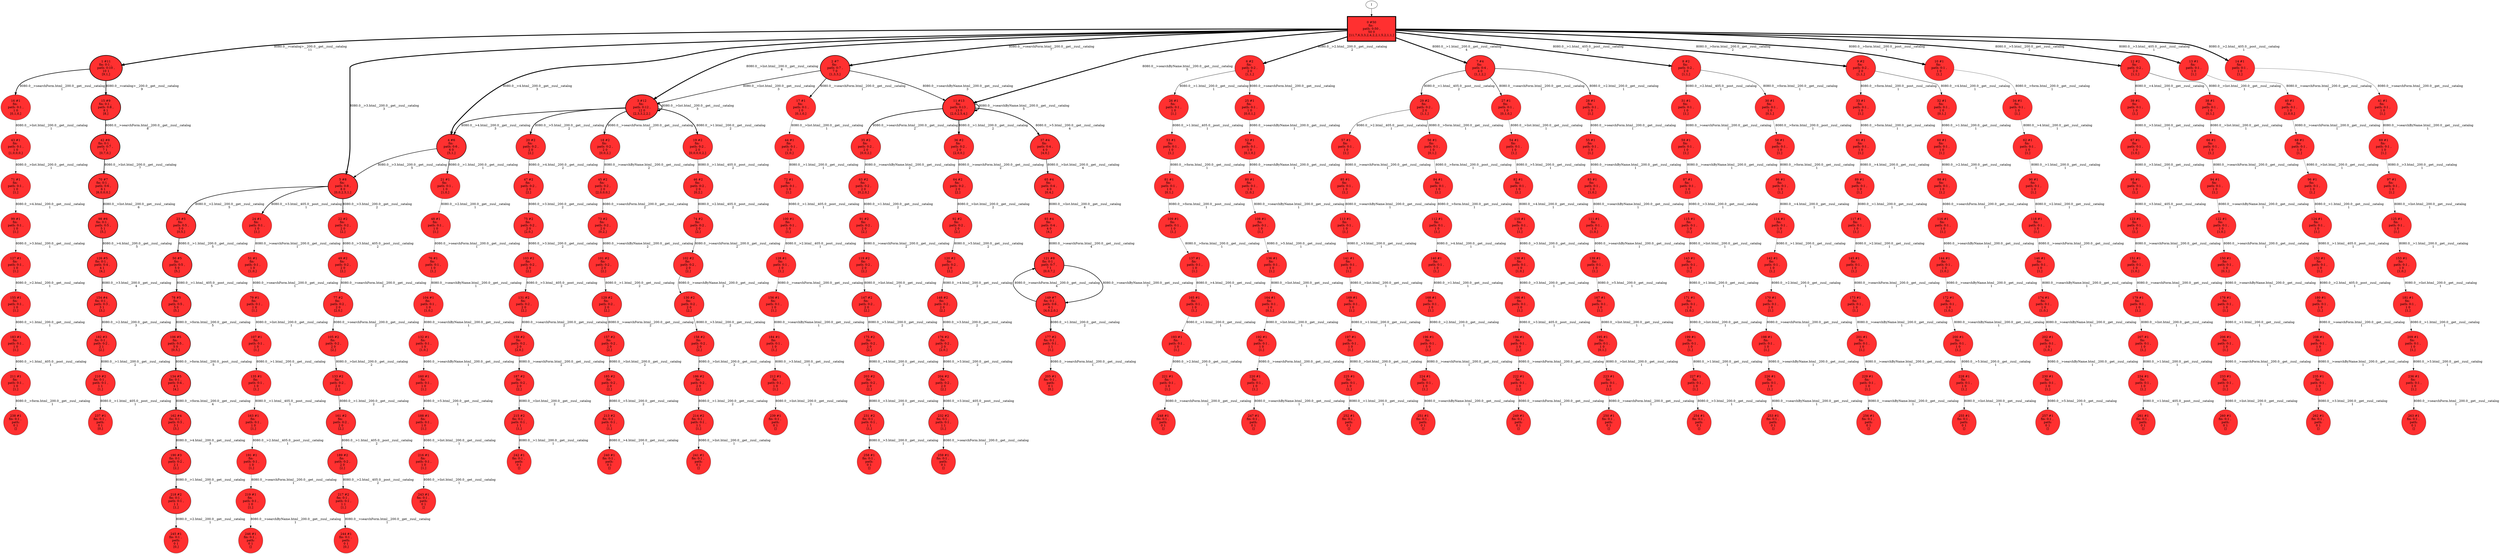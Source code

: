 // produced with flexfringe // 
digraph DFA {
	0 [label="root" shape=box];
		I -> 0;
	0 [ label="0 #50
fin: 
 path: 0:50 , 
50 0
[11,7,6,3,3,2,4,2,2,1,5,2,1,1,]" , style=filled, fillcolor="firebrick1", width=1.59571, height=1.59571, penwidth=3.93183];
		0 -> 1 [label="8080.0__>catalog>__200.0__get__zuul__catalog
11 " , penwidth=3.93183 ];
		0 -> 2 [label="8080.0__>searchForm.html__200.0__get__zuul__catalog
7 " , penwidth=3.93183 ];
		0 -> 3 [label="8080.0__>list.html__200.0__get__zuul__catalog
6 " , penwidth=3.93183 ];
		0 -> 4 [label="8080.0__>4.html__200.0__get__zuul__catalog
3 " , penwidth=3.93183 ];
		0 -> 5 [label="8080.0__>3.html__200.0__get__zuul__catalog
3 " , penwidth=3.93183 ];
		0 -> 6 [label="8080.0__>2.html__200.0__get__zuul__catalog
2 " , penwidth=3.93183 ];
		0 -> 7 [label="8080.0__>1.html__200.0__get__zuul__catalog
4 " , penwidth=3.93183 ];
		0 -> 8 [label="8080.0__>1.html__405.0__post__zuul__catalog
2 " , penwidth=3.93183 ];
		0 -> 9 [label="8080.0__>form.html__200.0__get__zuul__catalog
2 " , penwidth=3.93183 ];
		0 -> 10 [label="8080.0__>form.html__200.0__post__zuul__catalog
1 " , penwidth=3.93183 ];
		0 -> 11 [label="8080.0__>searchByName.html__200.0__get__zuul__catalog
5 " , penwidth=3.93183 ];
		0 -> 12 [label="8080.0__>5.html__200.0__get__zuul__catalog
2 " , penwidth=3.93183 ];
		0 -> 13 [label="8080.0__>3.html__405.0__post__zuul__catalog
1 " , penwidth=3.93183 ];
		0 -> 14 [label="8080.0__>2.html__405.0__post__zuul__catalog
1 " , penwidth=3.93183 ];
	1 [ label="1 #11
fin: 0:1 , 
 path: 0:10 , 
10 1
[9,1,]" , style=filled, fillcolor="firebrick1", width=1.24844, height=1.24844, penwidth=2.48491];
		1 -> 15 [label="8080.0__>catalog>__200.0__get__zuul__catalog
9 " , penwidth=2.48491 ];
		1 -> 16 [label="8080.0__>searchForm.html__200.0__get__zuul__catalog
1 " , penwidth=2.48491 ];
	2 [ label="2 #7
fin: 
 path: 0:7 , 
7 0
[1,3,3,]" , style=filled, fillcolor="firebrick1", width=1.12475, height=1.12475, penwidth=2.07944];
		2 -> 17 [label="8080.0__>searchForm.html__200.0__get__zuul__catalog
1 " , penwidth=2.07944 ];
		2 -> 3 [label="8080.0__>list.html__200.0__get__zuul__catalog
3 " , penwidth=2.07944 ];
		2 -> 11 [label="8080.0__>searchByName.html__200.0__get__zuul__catalog
3 " , penwidth=2.07944 ];
	3 [ label="3 #12
fin: 
 path: 0:12 , 
12 0
[2,3,3,2,2,]" , style=filled, fillcolor="firebrick1", width=1.27115, height=1.27115, penwidth=2.56495];
		3 -> 18 [label="8080.0__>searchForm.html__200.0__get__zuul__catalog
2 " , penwidth=2.56495 ];
		3 -> 3 [label="8080.0__>list.html__200.0__get__zuul__catalog
3 " , penwidth=2.56495 ];
		3 -> 4 [label="8080.0__>4.html__200.0__get__zuul__catalog
3 " , penwidth=2.56495 ];
		3 -> 19 [label="8080.0__>1.html__200.0__get__zuul__catalog
2 " , penwidth=2.56495 ];
		3 -> 20 [label="8080.0__>5.html__200.0__get__zuul__catalog
2 " , penwidth=2.56495 ];
	4 [ label="4 #6
fin: 
 path: 0:6 , 
6 0
[5,1,]" , style=filled, fillcolor="firebrick1", width=1.08042, height=1.08042, penwidth=1.94591];
		4 -> 5 [label="8080.0__>3.html__200.0__get__zuul__catalog
5 " , penwidth=1.94591 ];
		4 -> 21 [label="8080.0__>1.html__200.0__get__zuul__catalog
1 " , penwidth=1.94591 ];
	5 [ label="5 #8
fin: 
 path: 0:8 , 
8 0
[0,0,2,5,1,]" , style=filled, fillcolor="firebrick1", width=1.16228, height=1.16228, penwidth=2.19722];
		5 -> 22 [label="8080.0__>3.html__200.0__get__zuul__catalog
2 " , penwidth=2.19722 ];
		5 -> 23 [label="8080.0__>2.html__200.0__get__zuul__catalog
5 " , penwidth=2.19722 ];
		5 -> 24 [label="8080.0__>3.html__405.0__post__zuul__catalog
1 " , penwidth=2.19722 ];
	6 [ label="6 #2
fin: 
 path: 0:2 , 
2 0
[1,1,]" , style=filled, fillcolor="firebrick1", width=0.741276, height=0.741276, penwidth=1.09861];
		6 -> 25 [label="8080.0__>searchForm.html__200.0__get__zuul__catalog
1 " , penwidth=1.09861 ];
		6 -> 26 [label="8080.0__>1.html__200.0__get__zuul__catalog
1 " , penwidth=1.09861 ];
	7 [ label="7 #4
fin: 
 path: 0:4 , 
4 0
[1,1,2,]" , style=filled, fillcolor="firebrick1", width=0.959135, height=0.959135, penwidth=1.60944];
		7 -> 27 [label="8080.0__>searchForm.html__200.0__get__zuul__catalog
1 " , penwidth=1.60944 ];
		7 -> 28 [label="8080.0__>2.html__200.0__get__zuul__catalog
1 " , penwidth=1.60944 ];
		7 -> 29 [label="8080.0__>1.html__405.0__post__zuul__catalog
2 " , penwidth=1.60944 ];
	8 [ label="8 #2
fin: 
 path: 0:2 , 
2 0
[1,1,]" , style=filled, fillcolor="firebrick1", width=0.741276, height=0.741276, penwidth=1.09861];
		8 -> 30 [label="8080.0__>form.html__200.0__get__zuul__catalog
1 " , penwidth=1.09861 ];
		8 -> 31 [label="8080.0__>2.html__405.0__post__zuul__catalog
1 " , penwidth=1.09861 ];
	9 [ label="9 #2
fin: 
 path: 0:2 , 
2 0
[1,1,]" , style=filled, fillcolor="firebrick1", width=0.741276, height=0.741276, penwidth=1.09861];
		9 -> 32 [label="8080.0__>4.html__200.0__get__zuul__catalog
1 " , penwidth=1.09861 ];
		9 -> 33 [label="8080.0__>form.html__200.0__post__zuul__catalog
1 " , penwidth=1.09861 ];
	10 [ label="10 #1
fin: 
 path: 0:1 , 
1 0
[1,]" , style=filled, fillcolor="firebrick1", width=0.526589, height=0.526589, penwidth=0.693147];
		10 -> 34 [label="8080.0__>form.html__200.0__get__zuul__catalog
1 " , penwidth=0.693147 ];
	11 [ label="11 #13
fin: 
 path: 0:13 , 
13 0
[2,0,2,5,4,]" , style=filled, fillcolor="firebrick1", width=1.29172, height=1.29172, penwidth=2.63906];
		11 -> 35 [label="8080.0__>searchForm.html__200.0__get__zuul__catalog
2 " , penwidth=2.63906 ];
		11 -> 36 [label="8080.0__>1.html__200.0__get__zuul__catalog
2 " , penwidth=2.63906 ];
		11 -> 11 [label="8080.0__>searchByName.html__200.0__get__zuul__catalog
5 " , penwidth=2.63906 ];
		11 -> 37 [label="8080.0__>5.html__200.0__get__zuul__catalog
4 " , penwidth=2.63906 ];
	12 [ label="12 #2
fin: 
 path: 0:2 , 
2 0
[1,1,]" , style=filled, fillcolor="firebrick1", width=0.741276, height=0.741276, penwidth=1.09861];
		12 -> 38 [label="8080.0__>list.html__200.0__get__zuul__catalog
1 " , penwidth=1.09861 ];
		12 -> 39 [label="8080.0__>4.html__200.0__get__zuul__catalog
1 " , penwidth=1.09861 ];
	13 [ label="13 #1
fin: 
 path: 0:1 , 
1 0
[1,]" , style=filled, fillcolor="firebrick1", width=0.526589, height=0.526589, penwidth=0.693147];
		13 -> 40 [label="8080.0__>searchForm.html__200.0__get__zuul__catalog
1 " , penwidth=0.693147 ];
	14 [ label="14 #1
fin: 
 path: 0:1 , 
1 0
[1,]" , style=filled, fillcolor="firebrick1", width=0.526589, height=0.526589, penwidth=0.693147];
		14 -> 41 [label="8080.0__>searchForm.html__200.0__get__zuul__catalog
1 " , penwidth=0.693147 ];
	15 [ label="15 #9
fin: 0:1 , 
 path: 0:8 , 
8 1
[8,]" , style=filled, fillcolor="firebrick1", width=1.19471, height=1.19471, penwidth=2.30259];
		15 -> 42 [label="8080.0__>searchForm.html__200.0__get__zuul__catalog
8 " , penwidth=2.30259 ];
	16 [ label="16 #1
fin: 
 path: 0:1 , 
1 0
[0,1,0,]" , style=filled, fillcolor="firebrick1", width=0.526589, height=0.526589, penwidth=0.693147];
		16 -> 43 [label="8080.0__>list.html__200.0__get__zuul__catalog
1 " , penwidth=0.693147 ];
	17 [ label="17 #1
fin: 
 path: 0:1 , 
1 0
[0,1,0,]" , style=filled, fillcolor="firebrick1", width=0.526589, height=0.526589, penwidth=0.693147];
		17 -> 44 [label="8080.0__>list.html__200.0__get__zuul__catalog
1 " , penwidth=0.693147 ];
	18 [ label="18 #2
fin: 
 path: 0:2 , 
2 0
[0,0,2,]" , style=filled, fillcolor="firebrick1", width=0.741276, height=0.741276, penwidth=1.09861];
		18 -> 45 [label="8080.0__>searchByName.html__200.0__get__zuul__catalog
2 " , penwidth=1.09861 ];
	19 [ label="19 #2
fin: 
 path: 0:2 , 
2 0
[0,0,0,0,2,]" , style=filled, fillcolor="firebrick1", width=0.741276, height=0.741276, penwidth=1.09861];
		19 -> 46 [label="8080.0__>1.html__405.0__post__zuul__catalog
2 " , penwidth=1.09861 ];
	20 [ label="20 #2
fin: 
 path: 0:2 , 
2 0
[2,]" , style=filled, fillcolor="firebrick1", width=0.741276, height=0.741276, penwidth=1.09861];
		20 -> 47 [label="8080.0__>4.html__200.0__get__zuul__catalog
2 " , penwidth=1.09861 ];
	21 [ label="21 #1
fin: 
 path: 0:1 , 
1 0
[1,0,]" , style=filled, fillcolor="firebrick1", width=0.526589, height=0.526589, penwidth=0.693147];
		21 -> 48 [label="8080.0__>2.html__200.0__get__zuul__catalog
1 " , penwidth=0.693147 ];
	22 [ label="22 #2
fin: 
 path: 0:2 , 
2 0
[2,]" , style=filled, fillcolor="firebrick1", width=0.741276, height=0.741276, penwidth=1.09861];
		22 -> 49 [label="8080.0__>3.html__405.0__post__zuul__catalog
2 " , penwidth=1.09861 ];
	23 [ label="23 #5
fin: 
 path: 0:5 , 
5 0
[0,5,]" , style=filled, fillcolor="firebrick1", width=1.02667, height=1.02667, penwidth=1.79176];
		23 -> 50 [label="8080.0__>1.html__200.0__get__zuul__catalog
5 " , penwidth=1.79176 ];
	24 [ label="24 #1
fin: 
 path: 0:1 , 
1 0
[1,]" , style=filled, fillcolor="firebrick1", width=0.526589, height=0.526589, penwidth=0.693147];
		24 -> 51 [label="8080.0__>searchForm.html__200.0__get__zuul__catalog
1 " , penwidth=0.693147 ];
	25 [ label="25 #1
fin: 
 path: 0:1 , 
1 0
[0,0,1,]" , style=filled, fillcolor="firebrick1", width=0.526589, height=0.526589, penwidth=0.693147];
		25 -> 52 [label="8080.0__>searchByName.html__200.0__get__zuul__catalog
1 " , penwidth=0.693147 ];
	26 [ label="26 #1
fin: 
 path: 0:1 , 
1 0
[1,]" , style=filled, fillcolor="firebrick1", width=0.526589, height=0.526589, penwidth=0.693147];
		26 -> 53 [label="8080.0__>1.html__405.0__post__zuul__catalog
1 " , penwidth=0.693147 ];
	27 [ label="27 #1
fin: 
 path: 0:1 , 
1 0
[0,1,0,]" , style=filled, fillcolor="firebrick1", width=0.526589, height=0.526589, penwidth=0.693147];
		27 -> 54 [label="8080.0__>list.html__200.0__get__zuul__catalog
1 " , penwidth=0.693147 ];
	28 [ label="28 #1
fin: 
 path: 0:1 , 
1 0
[1,]" , style=filled, fillcolor="firebrick1", width=0.526589, height=0.526589, penwidth=0.693147];
		28 -> 55 [label="8080.0__>searchForm.html__200.0__get__zuul__catalog
1 " , penwidth=0.693147 ];
	29 [ label="29 #2
fin: 
 path: 0:2 , 
2 0
[1,1,]" , style=filled, fillcolor="firebrick1", width=0.741276, height=0.741276, penwidth=1.09861];
		29 -> 56 [label="8080.0__>form.html__200.0__get__zuul__catalog
1 " , penwidth=1.09861 ];
		29 -> 57 [label="8080.0__>2.html__405.0__post__zuul__catalog
1 " , penwidth=1.09861 ];
	30 [ label="30 #1
fin: 
 path: 0:1 , 
1 0
[0,1,]" , style=filled, fillcolor="firebrick1", width=0.526589, height=0.526589, penwidth=0.693147];
		30 -> 58 [label="8080.0__>form.html__200.0__post__zuul__catalog
1 " , penwidth=0.693147 ];
	31 [ label="31 #1
fin: 
 path: 0:1 , 
1 0
[1,]" , style=filled, fillcolor="firebrick1", width=0.526589, height=0.526589, penwidth=0.693147];
		31 -> 59 [label="8080.0__>searchForm.html__200.0__get__zuul__catalog
1 " , penwidth=0.693147 ];
	32 [ label="32 #1
fin: 
 path: 0:1 , 
1 0
[0,1,]" , style=filled, fillcolor="firebrick1", width=0.526589, height=0.526589, penwidth=0.693147];
		32 -> 60 [label="8080.0__>1.html__200.0__get__zuul__catalog
1 " , penwidth=0.693147 ];
	33 [ label="33 #1
fin: 
 path: 0:1 , 
1 0
[1,]" , style=filled, fillcolor="firebrick1", width=0.526589, height=0.526589, penwidth=0.693147];
		33 -> 61 [label="8080.0__>form.html__200.0__get__zuul__catalog
1 " , penwidth=0.693147 ];
	34 [ label="34 #1
fin: 
 path: 0:1 , 
1 0
[1,]" , style=filled, fillcolor="firebrick1", width=0.526589, height=0.526589, penwidth=0.693147];
		34 -> 62 [label="8080.0__>4.html__200.0__get__zuul__catalog
1 " , penwidth=0.693147 ];
	35 [ label="35 #2
fin: 
 path: 0:2 , 
2 0
[0,0,2,]" , style=filled, fillcolor="firebrick1", width=0.741276, height=0.741276, penwidth=1.09861];
		35 -> 63 [label="8080.0__>searchByName.html__200.0__get__zuul__catalog
2 " , penwidth=1.09861 ];
	36 [ label="36 #2
fin: 
 path: 0:2 , 
2 0
[2,0,0,]" , style=filled, fillcolor="firebrick1", width=0.741276, height=0.741276, penwidth=1.09861];
		36 -> 64 [label="8080.0__>searchForm.html__200.0__get__zuul__catalog
2 " , penwidth=1.09861 ];
	37 [ label="37 #4
fin: 
 path: 0:4 , 
4 0
[4,0,]" , style=filled, fillcolor="firebrick1", width=0.959135, height=0.959135, penwidth=1.60944];
		37 -> 65 [label="8080.0__>list.html__200.0__get__zuul__catalog
4 " , penwidth=1.60944 ];
	38 [ label="38 #1
fin: 
 path: 0:1 , 
1 0
[0,1,]" , style=filled, fillcolor="firebrick1", width=0.526589, height=0.526589, penwidth=0.693147];
		38 -> 66 [label="8080.0__>list.html__200.0__get__zuul__catalog
1 " , penwidth=0.693147 ];
	39 [ label="39 #1
fin: 
 path: 0:1 , 
1 0
[1,]" , style=filled, fillcolor="firebrick1", width=0.526589, height=0.526589, penwidth=0.693147];
		39 -> 67 [label="8080.0__>3.html__200.0__get__zuul__catalog
1 " , penwidth=0.693147 ];
	40 [ label="40 #1
fin: 
 path: 0:1 , 
1 0
[1,0,0,]" , style=filled, fillcolor="firebrick1", width=0.526589, height=0.526589, penwidth=0.693147];
		40 -> 68 [label="8080.0__>searchForm.html__200.0__get__zuul__catalog
1 " , penwidth=0.693147 ];
	41 [ label="41 #1
fin: 
 path: 0:1 , 
1 0
[1,]" , style=filled, fillcolor="firebrick1", width=0.526589, height=0.526589, penwidth=0.693147];
		41 -> 69 [label="8080.0__>searchByName.html__200.0__get__zuul__catalog
1 " , penwidth=0.693147 ];
	42 [ label="42 #8
fin: 0:1 , 
 path: 0:7 , 
7 1
[0,7,0,]" , style=filled, fillcolor="firebrick1", width=1.16228, height=1.16228, penwidth=2.19722];
		42 -> 70 [label="8080.0__>list.html__200.0__get__zuul__catalog
7 " , penwidth=2.19722 ];
	43 [ label="43 #1
fin: 
 path: 0:1 , 
1 0
[1,0,0,0,]" , style=filled, fillcolor="firebrick1", width=0.526589, height=0.526589, penwidth=0.693147];
		43 -> 71 [label="8080.0__>list.html__200.0__get__zuul__catalog
1 " , penwidth=0.693147 ];
	44 [ label="44 #1
fin: 
 path: 0:1 , 
1 0
[1,0,]" , style=filled, fillcolor="firebrick1", width=0.526589, height=0.526589, penwidth=0.693147];
		44 -> 72 [label="8080.0__>1.html__200.0__get__zuul__catalog
1 " , penwidth=0.693147 ];
	45 [ label="45 #2
fin: 
 path: 0:2 , 
2 0
[2,0,0,0,]" , style=filled, fillcolor="firebrick1", width=0.741276, height=0.741276, penwidth=1.09861];
		45 -> 73 [label="8080.0__>searchForm.html__200.0__get__zuul__catalog
2 " , penwidth=1.09861 ];
	46 [ label="46 #2
fin: 
 path: 0:2 , 
2 0
[0,2,]" , style=filled, fillcolor="firebrick1", width=0.741276, height=0.741276, penwidth=1.09861];
		46 -> 74 [label="8080.0__>2.html__405.0__post__zuul__catalog
2 " , penwidth=1.09861 ];
	47 [ label="47 #2
fin: 
 path: 0:2 , 
2 0
[2,]" , style=filled, fillcolor="firebrick1", width=0.741276, height=0.741276, penwidth=1.09861];
		47 -> 75 [label="8080.0__>3.html__200.0__get__zuul__catalog
2 " , penwidth=1.09861 ];
	48 [ label="48 #1
fin: 
 path: 0:1 , 
1 0
[1,]" , style=filled, fillcolor="firebrick1", width=0.526589, height=0.526589, penwidth=0.693147];
		48 -> 76 [label="8080.0__>searchForm.html__200.0__get__zuul__catalog
1 " , penwidth=0.693147 ];
	49 [ label="49 #2
fin: 
 path: 0:2 , 
2 0
[2,]" , style=filled, fillcolor="firebrick1", width=0.741276, height=0.741276, penwidth=1.09861];
		49 -> 77 [label="8080.0__>searchForm.html__200.0__get__zuul__catalog
2 " , penwidth=1.09861 ];
	50 [ label="50 #5
fin: 
 path: 0:5 , 
5 0
[5,]" , style=filled, fillcolor="firebrick1", width=1.02667, height=1.02667, penwidth=1.79176];
		50 -> 78 [label="8080.0__>1.html__405.0__post__zuul__catalog
5 " , penwidth=1.79176 ];
	51 [ label="51 #1
fin: 
 path: 0:1 , 
1 0
[1,0,]" , style=filled, fillcolor="firebrick1", width=0.526589, height=0.526589, penwidth=0.693147];
		51 -> 79 [label="8080.0__>searchForm.html__200.0__get__zuul__catalog
1 " , penwidth=0.693147 ];
	52 [ label="52 #1
fin: 
 path: 0:1 , 
1 0
[0,1,0,]" , style=filled, fillcolor="firebrick1", width=0.526589, height=0.526589, penwidth=0.693147];
		52 -> 80 [label="8080.0__>searchByName.html__200.0__get__zuul__catalog
1 " , penwidth=0.693147 ];
	53 [ label="53 #1
fin: 
 path: 0:1 , 
1 0
[1,]" , style=filled, fillcolor="firebrick1", width=0.526589, height=0.526589, penwidth=0.693147];
		53 -> 81 [label="8080.0__>form.html__200.0__get__zuul__catalog
1 " , penwidth=0.693147 ];
	54 [ label="54 #1
fin: 
 path: 0:1 , 
1 0
[1,]" , style=filled, fillcolor="firebrick1", width=0.526589, height=0.526589, penwidth=0.693147];
		54 -> 82 [label="8080.0__>5.html__200.0__get__zuul__catalog
1 " , penwidth=0.693147 ];
	55 [ label="55 #1
fin: 
 path: 0:1 , 
1 0
[1,]" , style=filled, fillcolor="firebrick1", width=0.526589, height=0.526589, penwidth=0.693147];
		55 -> 83 [label="8080.0__>searchByName.html__200.0__get__zuul__catalog
1 " , penwidth=0.693147 ];
	56 [ label="56 #1
fin: 
 path: 0:1 , 
1 0
[0,1,]" , style=filled, fillcolor="firebrick1", width=0.526589, height=0.526589, penwidth=0.693147];
		56 -> 84 [label="8080.0__>form.html__200.0__post__zuul__catalog
1 " , penwidth=0.693147 ];
	57 [ label="57 #1
fin: 
 path: 0:1 , 
1 0
[1,]" , style=filled, fillcolor="firebrick1", width=0.526589, height=0.526589, penwidth=0.693147];
		57 -> 85 [label="8080.0__>searchForm.html__200.0__get__zuul__catalog
1 " , penwidth=0.693147 ];
	58 [ label="58 #1
fin: 
 path: 0:1 , 
1 0
[1,]" , style=filled, fillcolor="firebrick1", width=0.526589, height=0.526589, penwidth=0.693147];
		58 -> 86 [label="8080.0__>form.html__200.0__get__zuul__catalog
1 " , penwidth=0.693147 ];
	59 [ label="59 #1
fin: 
 path: 0:1 , 
1 0
[1,]" , style=filled, fillcolor="firebrick1", width=0.526589, height=0.526589, penwidth=0.693147];
		59 -> 87 [label="8080.0__>searchByName.html__200.0__get__zuul__catalog
1 " , penwidth=0.693147 ];
	60 [ label="60 #1
fin: 
 path: 0:1 , 
1 0
[1,]" , style=filled, fillcolor="firebrick1", width=0.526589, height=0.526589, penwidth=0.693147];
		60 -> 88 [label="8080.0__>2.html__200.0__get__zuul__catalog
1 " , penwidth=0.693147 ];
	61 [ label="61 #1
fin: 
 path: 0:1 , 
1 0
[1,]" , style=filled, fillcolor="firebrick1", width=0.526589, height=0.526589, penwidth=0.693147];
		61 -> 89 [label="8080.0__>4.html__200.0__get__zuul__catalog
1 " , penwidth=0.693147 ];
	62 [ label="62 #1
fin: 
 path: 0:1 , 
1 0
[1,]" , style=filled, fillcolor="firebrick1", width=0.526589, height=0.526589, penwidth=0.693147];
		62 -> 90 [label="8080.0__>1.html__200.0__get__zuul__catalog
1 " , penwidth=0.693147 ];
	63 [ label="63 #2
fin: 
 path: 0:2 , 
2 0
[0,2,0,]" , style=filled, fillcolor="firebrick1", width=0.741276, height=0.741276, penwidth=1.09861];
		63 -> 91 [label="8080.0__>1.html__200.0__get__zuul__catalog
2 " , penwidth=1.09861 ];
	64 [ label="64 #2
fin: 
 path: 0:2 , 
2 0
[2,]" , style=filled, fillcolor="firebrick1", width=0.741276, height=0.741276, penwidth=1.09861];
		64 -> 92 [label="8080.0__>list.html__200.0__get__zuul__catalog
2 " , penwidth=1.09861 ];
	65 [ label="65 #4
fin: 
 path: 0:4 , 
4 0
[0,4,]" , style=filled, fillcolor="firebrick1", width=0.959135, height=0.959135, penwidth=1.60944];
		65 -> 93 [label="8080.0__>list.html__200.0__get__zuul__catalog
4 " , penwidth=1.60944 ];
	66 [ label="66 #1
fin: 
 path: 0:1 , 
1 0
[1,]" , style=filled, fillcolor="firebrick1", width=0.526589, height=0.526589, penwidth=0.693147];
		66 -> 94 [label="8080.0__>searchForm.html__200.0__get__zuul__catalog
1 " , penwidth=0.693147 ];
	67 [ label="67 #1
fin: 
 path: 0:1 , 
1 0
[1,0,]" , style=filled, fillcolor="firebrick1", width=0.526589, height=0.526589, penwidth=0.693147];
		67 -> 95 [label="8080.0__>3.html__200.0__get__zuul__catalog
1 " , penwidth=0.693147 ];
	68 [ label="68 #1
fin: 
 path: 0:1 , 
1 0
[1,]" , style=filled, fillcolor="firebrick1", width=0.526589, height=0.526589, penwidth=0.693147];
		68 -> 96 [label="8080.0__>list.html__200.0__get__zuul__catalog
1 " , penwidth=0.693147 ];
	69 [ label="69 #1
fin: 
 path: 0:1 , 
1 0
[1,]" , style=filled, fillcolor="firebrick1", width=0.526589, height=0.526589, penwidth=0.693147];
		69 -> 97 [label="8080.0__>3.html__200.0__get__zuul__catalog
1 " , penwidth=0.693147 ];
	70 [ label="70 #7
fin: 0:1 , 
 path: 0:6 , 
6 1
[6,0,0,0,]" , style=filled, fillcolor="firebrick1", width=1.12475, height=1.12475, penwidth=2.07944];
		70 -> 98 [label="8080.0__>list.html__200.0__get__zuul__catalog
6 " , penwidth=2.07944 ];
	71 [ label="71 #1
fin: 
 path: 0:1 , 
1 0
[1,]" , style=filled, fillcolor="firebrick1", width=0.526589, height=0.526589, penwidth=0.693147];
		71 -> 99 [label="8080.0__>4.html__200.0__get__zuul__catalog
1 " , penwidth=0.693147 ];
	72 [ label="72 #1
fin: 
 path: 0:1 , 
1 0
[1,]" , style=filled, fillcolor="firebrick1", width=0.526589, height=0.526589, penwidth=0.693147];
		72 -> 100 [label="8080.0__>1.html__405.0__post__zuul__catalog
1 " , penwidth=0.693147 ];
	73 [ label="73 #2
fin: 
 path: 0:2 , 
2 0
[0,2,]" , style=filled, fillcolor="firebrick1", width=0.741276, height=0.741276, penwidth=1.09861];
		73 -> 101 [label="8080.0__>searchByName.html__200.0__get__zuul__catalog
2 " , penwidth=1.09861 ];
	74 [ label="74 #2
fin: 
 path: 0:2 , 
2 0
[2,]" , style=filled, fillcolor="firebrick1", width=0.741276, height=0.741276, penwidth=1.09861];
		74 -> 102 [label="8080.0__>searchForm.html__200.0__get__zuul__catalog
2 " , penwidth=1.09861 ];
	75 [ label="75 #2
fin: 
 path: 0:2 , 
2 0
[2,0,]" , style=filled, fillcolor="firebrick1", width=0.741276, height=0.741276, penwidth=1.09861];
		75 -> 103 [label="8080.0__>3.html__200.0__get__zuul__catalog
2 " , penwidth=1.09861 ];
	76 [ label="76 #1
fin: 
 path: 0:1 , 
1 0
[1,]" , style=filled, fillcolor="firebrick1", width=0.526589, height=0.526589, penwidth=0.693147];
		76 -> 104 [label="8080.0__>searchByName.html__200.0__get__zuul__catalog
1 " , penwidth=0.693147 ];
	77 [ label="77 #2
fin: 
 path: 0:2 , 
2 0
[2,0,]" , style=filled, fillcolor="firebrick1", width=0.741276, height=0.741276, penwidth=1.09861];
		77 -> 105 [label="8080.0__>searchForm.html__200.0__get__zuul__catalog
2 " , penwidth=1.09861 ];
	78 [ label="78 #5
fin: 
 path: 0:5 , 
5 0
[5,]" , style=filled, fillcolor="firebrick1", width=1.02667, height=1.02667, penwidth=1.79176];
		78 -> 106 [label="8080.0__>form.html__200.0__get__zuul__catalog
5 " , penwidth=1.79176 ];
	79 [ label="79 #1
fin: 
 path: 0:1 , 
1 0
[1,]" , style=filled, fillcolor="firebrick1", width=0.526589, height=0.526589, penwidth=0.693147];
		79 -> 107 [label="8080.0__>list.html__200.0__get__zuul__catalog
1 " , penwidth=0.693147 ];
	80 [ label="80 #1
fin: 
 path: 0:1 , 
1 0
[1,0,]" , style=filled, fillcolor="firebrick1", width=0.526589, height=0.526589, penwidth=0.693147];
		80 -> 108 [label="8080.0__>searchByName.html__200.0__get__zuul__catalog
1 " , penwidth=0.693147 ];
	81 [ label="81 #1
fin: 
 path: 0:1 , 
1 0
[0,1,]" , style=filled, fillcolor="firebrick1", width=0.526589, height=0.526589, penwidth=0.693147];
		81 -> 109 [label="8080.0__>form.html__200.0__post__zuul__catalog
1 " , penwidth=0.693147 ];
	82 [ label="82 #1
fin: 
 path: 0:1 , 
1 0
[1,]" , style=filled, fillcolor="firebrick1", width=0.526589, height=0.526589, penwidth=0.693147];
		82 -> 110 [label="8080.0__>4.html__200.0__get__zuul__catalog
1 " , penwidth=0.693147 ];
	83 [ label="83 #1
fin: 
 path: 0:1 , 
1 0
[1,0,]" , style=filled, fillcolor="firebrick1", width=0.526589, height=0.526589, penwidth=0.693147];
		83 -> 111 [label="8080.0__>searchByName.html__200.0__get__zuul__catalog
1 " , penwidth=0.693147 ];
	84 [ label="84 #1
fin: 
 path: 0:1 , 
1 0
[1,]" , style=filled, fillcolor="firebrick1", width=0.526589, height=0.526589, penwidth=0.693147];
		84 -> 112 [label="8080.0__>form.html__200.0__get__zuul__catalog
1 " , penwidth=0.693147 ];
	85 [ label="85 #1
fin: 
 path: 0:1 , 
1 0
[1,]" , style=filled, fillcolor="firebrick1", width=0.526589, height=0.526589, penwidth=0.693147];
		85 -> 113 [label="8080.0__>searchByName.html__200.0__get__zuul__catalog
1 " , penwidth=0.693147 ];
	86 [ label="86 #1
fin: 
 path: 0:1 , 
1 0
[1,]" , style=filled, fillcolor="firebrick1", width=0.526589, height=0.526589, penwidth=0.693147];
		86 -> 114 [label="8080.0__>4.html__200.0__get__zuul__catalog
1 " , penwidth=0.693147 ];
	87 [ label="87 #1
fin: 
 path: 0:1 , 
1 0
[1,]" , style=filled, fillcolor="firebrick1", width=0.526589, height=0.526589, penwidth=0.693147];
		87 -> 115 [label="8080.0__>3.html__200.0__get__zuul__catalog
1 " , penwidth=0.693147 ];
	88 [ label="88 #1
fin: 
 path: 0:1 , 
1 0
[1,]" , style=filled, fillcolor="firebrick1", width=0.526589, height=0.526589, penwidth=0.693147];
		88 -> 116 [label="8080.0__>searchForm.html__200.0__get__zuul__catalog
1 " , penwidth=0.693147 ];
	89 [ label="89 #1
fin: 
 path: 0:1 , 
1 0
[1,]" , style=filled, fillcolor="firebrick1", width=0.526589, height=0.526589, penwidth=0.693147];
		89 -> 117 [label="8080.0__>1.html__200.0__get__zuul__catalog
1 " , penwidth=0.693147 ];
	90 [ label="90 #1
fin: 
 path: 0:1 , 
1 0
[1,]" , style=filled, fillcolor="firebrick1", width=0.526589, height=0.526589, penwidth=0.693147];
		90 -> 118 [label="8080.0__>2.html__200.0__get__zuul__catalog
1 " , penwidth=0.693147 ];
	91 [ label="91 #2
fin: 
 path: 0:2 , 
2 0
[2,]" , style=filled, fillcolor="firebrick1", width=0.741276, height=0.741276, penwidth=1.09861];
		91 -> 119 [label="8080.0__>searchForm.html__200.0__get__zuul__catalog
2 " , penwidth=1.09861 ];
	92 [ label="92 #2
fin: 
 path: 0:2 , 
2 0
[2,]" , style=filled, fillcolor="firebrick1", width=0.741276, height=0.741276, penwidth=1.09861];
		92 -> 120 [label="8080.0__>5.html__200.0__get__zuul__catalog
2 " , penwidth=1.09861 ];
	93 [ label="93 #4
fin: 
 path: 0:4 , 
4 0
[4,]" , style=filled, fillcolor="firebrick1", width=0.959135, height=0.959135, penwidth=1.60944];
		93 -> 121 [label="8080.0__>searchForm.html__200.0__get__zuul__catalog
4 " , penwidth=1.60944 ];
	94 [ label="94 #1
fin: 
 path: 0:1 , 
1 0
[1,]" , style=filled, fillcolor="firebrick1", width=0.526589, height=0.526589, penwidth=0.693147];
		94 -> 122 [label="8080.0__>searchByName.html__200.0__get__zuul__catalog
1 " , penwidth=0.693147 ];
	95 [ label="95 #1
fin: 
 path: 0:1 , 
1 0
[1,]" , style=filled, fillcolor="firebrick1", width=0.526589, height=0.526589, penwidth=0.693147];
		95 -> 123 [label="8080.0__>3.html__405.0__post__zuul__catalog
1 " , penwidth=0.693147 ];
	96 [ label="96 #1
fin: 
 path: 0:1 , 
1 0
[1,]" , style=filled, fillcolor="firebrick1", width=0.526589, height=0.526589, penwidth=0.693147];
		96 -> 124 [label="8080.0__>1.html__200.0__get__zuul__catalog
1 " , penwidth=0.693147 ];
	97 [ label="97 #1
fin: 
 path: 0:1 , 
1 0
[1,]" , style=filled, fillcolor="firebrick1", width=0.526589, height=0.526589, penwidth=0.693147];
		97 -> 125 [label="8080.0__>list.html__200.0__get__zuul__catalog
1 " , penwidth=0.693147 ];
	98 [ label="98 #6
fin: 0:1 , 
 path: 0:5 , 
5 1
[5,]" , style=filled, fillcolor="firebrick1", width=1.08042, height=1.08042, penwidth=1.94591];
		98 -> 126 [label="8080.0__>4.html__200.0__get__zuul__catalog
5 " , penwidth=1.94591 ];
	99 [ label="99 #1
fin: 
 path: 0:1 , 
1 0
[1,]" , style=filled, fillcolor="firebrick1", width=0.526589, height=0.526589, penwidth=0.693147];
		99 -> 127 [label="8080.0__>3.html__200.0__get__zuul__catalog
1 " , penwidth=0.693147 ];
	100 [ label="100 #1
fin: 
 path: 0:1 , 
1 0
[1,]" , style=filled, fillcolor="firebrick1", width=0.526589, height=0.526589, penwidth=0.693147];
		100 -> 128 [label="8080.0__>2.html__405.0__post__zuul__catalog
1 " , penwidth=0.693147 ];
	101 [ label="101 #2
fin: 
 path: 0:2 , 
2 0
[2,]" , style=filled, fillcolor="firebrick1", width=0.741276, height=0.741276, penwidth=1.09861];
		101 -> 129 [label="8080.0__>1.html__200.0__get__zuul__catalog
2 " , penwidth=1.09861 ];
	102 [ label="102 #2
fin: 
 path: 0:2 , 
2 0
[2,]" , style=filled, fillcolor="firebrick1", width=0.741276, height=0.741276, penwidth=1.09861];
		102 -> 130 [label="8080.0__>searchByName.html__200.0__get__zuul__catalog
2 " , penwidth=1.09861 ];
	103 [ label="103 #2
fin: 
 path: 0:2 , 
2 0
[2,]" , style=filled, fillcolor="firebrick1", width=0.741276, height=0.741276, penwidth=1.09861];
		103 -> 131 [label="8080.0__>3.html__405.0__post__zuul__catalog
2 " , penwidth=1.09861 ];
	104 [ label="104 #1
fin: 
 path: 0:1 , 
1 0
[1,0,]" , style=filled, fillcolor="firebrick1", width=0.526589, height=0.526589, penwidth=0.693147];
		104 -> 132 [label="8080.0__>searchByName.html__200.0__get__zuul__catalog
1 " , penwidth=0.693147 ];
	105 [ label="105 #2
fin: 
 path: 0:2 , 
2 0
[2,]" , style=filled, fillcolor="firebrick1", width=0.741276, height=0.741276, penwidth=1.09861];
		105 -> 133 [label="8080.0__>list.html__200.0__get__zuul__catalog
2 " , penwidth=1.09861 ];
	106 [ label="106 #5
fin: 
 path: 0:5 , 
5 0
[0,5,]" , style=filled, fillcolor="firebrick1", width=1.02667, height=1.02667, penwidth=1.79176];
		106 -> 134 [label="8080.0__>form.html__200.0__post__zuul__catalog
5 " , penwidth=1.79176 ];
	107 [ label="107 #1
fin: 
 path: 0:1 , 
1 0
[1,]" , style=filled, fillcolor="firebrick1", width=0.526589, height=0.526589, penwidth=0.693147];
		107 -> 135 [label="8080.0__>1.html__200.0__get__zuul__catalog
1 " , penwidth=0.693147 ];
	108 [ label="108 #1
fin: 
 path: 0:1 , 
1 0
[1,]" , style=filled, fillcolor="firebrick1", width=0.526589, height=0.526589, penwidth=0.693147];
		108 -> 136 [label="8080.0__>5.html__200.0__get__zuul__catalog
1 " , penwidth=0.693147 ];
	109 [ label="109 #1
fin: 
 path: 0:1 , 
1 0
[1,]" , style=filled, fillcolor="firebrick1", width=0.526589, height=0.526589, penwidth=0.693147];
		109 -> 137 [label="8080.0__>form.html__200.0__get__zuul__catalog
1 " , penwidth=0.693147 ];
	110 [ label="110 #1
fin: 
 path: 0:1 , 
1 0
[1,]" , style=filled, fillcolor="firebrick1", width=0.526589, height=0.526589, penwidth=0.693147];
		110 -> 138 [label="8080.0__>3.html__200.0__get__zuul__catalog
1 " , penwidth=0.693147 ];
	111 [ label="111 #1
fin: 
 path: 0:1 , 
1 0
[1,0,]" , style=filled, fillcolor="firebrick1", width=0.526589, height=0.526589, penwidth=0.693147];
		111 -> 139 [label="8080.0__>searchByName.html__200.0__get__zuul__catalog
1 " , penwidth=0.693147 ];
	112 [ label="112 #1
fin: 
 path: 0:1 , 
1 0
[1,]" , style=filled, fillcolor="firebrick1", width=0.526589, height=0.526589, penwidth=0.693147];
		112 -> 140 [label="8080.0__>4.html__200.0__get__zuul__catalog
1 " , penwidth=0.693147 ];
	113 [ label="113 #1
fin: 
 path: 0:1 , 
1 0
[1,]" , style=filled, fillcolor="firebrick1", width=0.526589, height=0.526589, penwidth=0.693147];
		113 -> 141 [label="8080.0__>3.html__200.0__get__zuul__catalog
1 " , penwidth=0.693147 ];
	114 [ label="114 #1
fin: 
 path: 0:1 , 
1 0
[1,]" , style=filled, fillcolor="firebrick1", width=0.526589, height=0.526589, penwidth=0.693147];
		114 -> 142 [label="8080.0__>1.html__200.0__get__zuul__catalog
1 " , penwidth=0.693147 ];
	115 [ label="115 #1
fin: 
 path: 0:1 , 
1 0
[1,]" , style=filled, fillcolor="firebrick1", width=0.526589, height=0.526589, penwidth=0.693147];
		115 -> 143 [label="8080.0__>list.html__200.0__get__zuul__catalog
1 " , penwidth=0.693147 ];
	116 [ label="116 #1
fin: 
 path: 0:1 , 
1 0
[1,]" , style=filled, fillcolor="firebrick1", width=0.526589, height=0.526589, penwidth=0.693147];
		116 -> 144 [label="8080.0__>searchByName.html__200.0__get__zuul__catalog
1 " , penwidth=0.693147 ];
	117 [ label="117 #1
fin: 
 path: 0:1 , 
1 0
[1,]" , style=filled, fillcolor="firebrick1", width=0.526589, height=0.526589, penwidth=0.693147];
		117 -> 145 [label="8080.0__>2.html__200.0__get__zuul__catalog
1 " , penwidth=0.693147 ];
	118 [ label="118 #1
fin: 
 path: 0:1 , 
1 0
[1,]" , style=filled, fillcolor="firebrick1", width=0.526589, height=0.526589, penwidth=0.693147];
		118 -> 146 [label="8080.0__>searchForm.html__200.0__get__zuul__catalog
1 " , penwidth=0.693147 ];
	119 [ label="119 #2
fin: 
 path: 0:2 , 
2 0
[2,]" , style=filled, fillcolor="firebrick1", width=0.741276, height=0.741276, penwidth=1.09861];
		119 -> 147 [label="8080.0__>list.html__200.0__get__zuul__catalog
2 " , penwidth=1.09861 ];
	120 [ label="120 #2
fin: 
 path: 0:2 , 
2 0
[2,]" , style=filled, fillcolor="firebrick1", width=0.741276, height=0.741276, penwidth=1.09861];
		120 -> 148 [label="8080.0__>4.html__200.0__get__zuul__catalog
2 " , penwidth=1.09861 ];
	121 [ label="121 #8
fin: 0:1 , 
 path: 0:7 , 
7 1
[0,0,7,]" , style=filled, fillcolor="firebrick1", width=1.16228, height=1.16228, penwidth=2.19722];
		121 -> 149 [label="8080.0__>searchByName.html__200.0__get__zuul__catalog
7 " , penwidth=2.19722 ];
	122 [ label="122 #1
fin: 
 path: 0:1 , 
1 0
[1,0,]" , style=filled, fillcolor="firebrick1", width=0.526589, height=0.526589, penwidth=0.693147];
		122 -> 150 [label="8080.0__>searchForm.html__200.0__get__zuul__catalog
1 " , penwidth=0.693147 ];
	123 [ label="123 #1
fin: 
 path: 0:1 , 
1 0
[1,]" , style=filled, fillcolor="firebrick1", width=0.526589, height=0.526589, penwidth=0.693147];
		123 -> 151 [label="8080.0__>searchForm.html__200.0__get__zuul__catalog
1 " , penwidth=0.693147 ];
	124 [ label="124 #1
fin: 
 path: 0:1 , 
1 0
[1,]" , style=filled, fillcolor="firebrick1", width=0.526589, height=0.526589, penwidth=0.693147];
		124 -> 152 [label="8080.0__>1.html__405.0__post__zuul__catalog
1 " , penwidth=0.693147 ];
	125 [ label="125 #1
fin: 
 path: 0:1 , 
1 0
[1,]" , style=filled, fillcolor="firebrick1", width=0.526589, height=0.526589, penwidth=0.693147];
		125 -> 153 [label="8080.0__>1.html__200.0__get__zuul__catalog
1 " , penwidth=0.693147 ];
	126 [ label="126 #5
fin: 0:1 , 
 path: 0:4 , 
4 1
[4,]" , style=filled, fillcolor="firebrick1", width=1.02667, height=1.02667, penwidth=1.79176];
		126 -> 154 [label="8080.0__>3.html__200.0__get__zuul__catalog
4 " , penwidth=1.79176 ];
	127 [ label="127 #1
fin: 
 path: 0:1 , 
1 0
[1,]" , style=filled, fillcolor="firebrick1", width=0.526589, height=0.526589, penwidth=0.693147];
		127 -> 155 [label="8080.0__>2.html__200.0__get__zuul__catalog
1 " , penwidth=0.693147 ];
	128 [ label="128 #1
fin: 
 path: 0:1 , 
1 0
[1,]" , style=filled, fillcolor="firebrick1", width=0.526589, height=0.526589, penwidth=0.693147];
		128 -> 156 [label="8080.0__>searchForm.html__200.0__get__zuul__catalog
1 " , penwidth=0.693147 ];
	129 [ label="129 #2
fin: 
 path: 0:2 , 
2 0
[2,]" , style=filled, fillcolor="firebrick1", width=0.741276, height=0.741276, penwidth=1.09861];
		129 -> 157 [label="8080.0__>searchForm.html__200.0__get__zuul__catalog
2 " , penwidth=1.09861 ];
	130 [ label="130 #2
fin: 
 path: 0:2 , 
2 0
[2,]" , style=filled, fillcolor="firebrick1", width=0.741276, height=0.741276, penwidth=1.09861];
		130 -> 158 [label="8080.0__>3.html__200.0__get__zuul__catalog
2 " , penwidth=1.09861 ];
	131 [ label="131 #2
fin: 
 path: 0:2 , 
2 0
[2,]" , style=filled, fillcolor="firebrick1", width=0.741276, height=0.741276, penwidth=1.09861];
		131 -> 159 [label="8080.0__>searchForm.html__200.0__get__zuul__catalog
2 " , penwidth=1.09861 ];
	132 [ label="132 #1
fin: 
 path: 0:1 , 
1 0
[1,0,]" , style=filled, fillcolor="firebrick1", width=0.526589, height=0.526589, penwidth=0.693147];
		132 -> 160 [label="8080.0__>searchByName.html__200.0__get__zuul__catalog
1 " , penwidth=0.693147 ];
	133 [ label="133 #2
fin: 
 path: 0:2 , 
2 0
[2,]" , style=filled, fillcolor="firebrick1", width=0.741276, height=0.741276, penwidth=1.09861];
		133 -> 161 [label="8080.0__>1.html__200.0__get__zuul__catalog
2 " , penwidth=1.09861 ];
	134 [ label="134 #5
fin: 0:1 , 
 path: 0:4 , 
4 1
[4,]" , style=filled, fillcolor="firebrick1", width=1.02667, height=1.02667, penwidth=1.79176];
		134 -> 162 [label="8080.0__>form.html__200.0__get__zuul__catalog
4 " , penwidth=1.79176 ];
	135 [ label="135 #1
fin: 
 path: 0:1 , 
1 0
[1,]" , style=filled, fillcolor="firebrick1", width=0.526589, height=0.526589, penwidth=0.693147];
		135 -> 163 [label="8080.0__>1.html__405.0__post__zuul__catalog
1 " , penwidth=0.693147 ];
	136 [ label="136 #1
fin: 
 path: 0:1 , 
1 0
[1,]" , style=filled, fillcolor="firebrick1", width=0.526589, height=0.526589, penwidth=0.693147];
		136 -> 164 [label="8080.0__>list.html__200.0__get__zuul__catalog
1 " , penwidth=0.693147 ];
	137 [ label="137 #1
fin: 
 path: 0:1 , 
1 0
[1,]" , style=filled, fillcolor="firebrick1", width=0.526589, height=0.526589, penwidth=0.693147];
		137 -> 165 [label="8080.0__>4.html__200.0__get__zuul__catalog
1 " , penwidth=0.693147 ];
	138 [ label="138 #1
fin: 
 path: 0:1 , 
1 0
[1,0,]" , style=filled, fillcolor="firebrick1", width=0.526589, height=0.526589, penwidth=0.693147];
		138 -> 166 [label="8080.0__>3.html__200.0__get__zuul__catalog
1 " , penwidth=0.693147 ];
	139 [ label="139 #1
fin: 
 path: 0:1 , 
1 0
[1,]" , style=filled, fillcolor="firebrick1", width=0.526589, height=0.526589, penwidth=0.693147];
		139 -> 167 [label="8080.0__>5.html__200.0__get__zuul__catalog
1 " , penwidth=0.693147 ];
	140 [ label="140 #1
fin: 
 path: 0:1 , 
1 0
[1,]" , style=filled, fillcolor="firebrick1", width=0.526589, height=0.526589, penwidth=0.693147];
		140 -> 168 [label="8080.0__>1.html__200.0__get__zuul__catalog
1 " , penwidth=0.693147 ];
	141 [ label="141 #1
fin: 
 path: 0:1 , 
1 0
[1,]" , style=filled, fillcolor="firebrick1", width=0.526589, height=0.526589, penwidth=0.693147];
		141 -> 169 [label="8080.0__>list.html__200.0__get__zuul__catalog
1 " , penwidth=0.693147 ];
	142 [ label="142 #1
fin: 
 path: 0:1 , 
1 0
[1,]" , style=filled, fillcolor="firebrick1", width=0.526589, height=0.526589, penwidth=0.693147];
		142 -> 170 [label="8080.0__>2.html__200.0__get__zuul__catalog
1 " , penwidth=0.693147 ];
	143 [ label="143 #1
fin: 
 path: 0:1 , 
1 0
[1,]" , style=filled, fillcolor="firebrick1", width=0.526589, height=0.526589, penwidth=0.693147];
		143 -> 171 [label="8080.0__>1.html__200.0__get__zuul__catalog
1 " , penwidth=0.693147 ];
	144 [ label="144 #1
fin: 
 path: 0:1 , 
1 0
[1,0,]" , style=filled, fillcolor="firebrick1", width=0.526589, height=0.526589, penwidth=0.693147];
		144 -> 172 [label="8080.0__>searchByName.html__200.0__get__zuul__catalog
1 " , penwidth=0.693147 ];
	145 [ label="145 #1
fin: 
 path: 0:1 , 
1 0
[1,]" , style=filled, fillcolor="firebrick1", width=0.526589, height=0.526589, penwidth=0.693147];
		145 -> 173 [label="8080.0__>searchForm.html__200.0__get__zuul__catalog
1 " , penwidth=0.693147 ];
	146 [ label="146 #1
fin: 
 path: 0:1 , 
1 0
[1,]" , style=filled, fillcolor="firebrick1", width=0.526589, height=0.526589, penwidth=0.693147];
		146 -> 174 [label="8080.0__>searchByName.html__200.0__get__zuul__catalog
1 " , penwidth=0.693147 ];
	147 [ label="147 #2
fin: 
 path: 0:2 , 
2 0
[2,]" , style=filled, fillcolor="firebrick1", width=0.741276, height=0.741276, penwidth=1.09861];
		147 -> 175 [label="8080.0__>5.html__200.0__get__zuul__catalog
2 " , penwidth=1.09861 ];
	148 [ label="148 #2
fin: 
 path: 0:2 , 
2 0
[2,]" , style=filled, fillcolor="firebrick1", width=0.741276, height=0.741276, penwidth=1.09861];
		148 -> 176 [label="8080.0__>3.html__200.0__get__zuul__catalog
2 " , penwidth=1.09861 ];
	149 [ label="149 #7
fin: 0:1 , 
 path: 0:6 , 
6 1
[4,0,2,0,]" , style=filled, fillcolor="firebrick1", width=1.12475, height=1.12475, penwidth=2.07944];
		149 -> 121 [label="8080.0__>searchForm.html__200.0__get__zuul__catalog
4 " , penwidth=2.07944 ];
		149 -> 177 [label="8080.0__>1.html__200.0__get__zuul__catalog
2 " , penwidth=2.07944 ];
	150 [ label="150 #1
fin: 
 path: 0:1 , 
1 0
[0,1,]" , style=filled, fillcolor="firebrick1", width=0.526589, height=0.526589, penwidth=0.693147];
		150 -> 178 [label="8080.0__>searchByName.html__200.0__get__zuul__catalog
1 " , penwidth=0.693147 ];
	151 [ label="151 #1
fin: 
 path: 0:1 , 
1 0
[1,0,]" , style=filled, fillcolor="firebrick1", width=0.526589, height=0.526589, penwidth=0.693147];
		151 -> 179 [label="8080.0__>searchForm.html__200.0__get__zuul__catalog
1 " , penwidth=0.693147 ];
	152 [ label="152 #1
fin: 
 path: 0:1 , 
1 0
[1,]" , style=filled, fillcolor="firebrick1", width=0.526589, height=0.526589, penwidth=0.693147];
		152 -> 180 [label="8080.0__>2.html__405.0__post__zuul__catalog
1 " , penwidth=0.693147 ];
	153 [ label="153 #1
fin: 
 path: 0:1 , 
1 0
[1,0,]" , style=filled, fillcolor="firebrick1", width=0.526589, height=0.526589, penwidth=0.693147];
		153 -> 181 [label="8080.0__>list.html__200.0__get__zuul__catalog
1 " , penwidth=0.693147 ];
	154 [ label="154 #4
fin: 0:1 , 
 path: 0:3 , 
3 1
[3,]" , style=filled, fillcolor="firebrick1", width=0.959135, height=0.959135, penwidth=1.60944];
		154 -> 182 [label="8080.0__>2.html__200.0__get__zuul__catalog
3 " , penwidth=1.60944 ];
	155 [ label="155 #1
fin: 
 path: 0:1 , 
1 0
[1,]" , style=filled, fillcolor="firebrick1", width=0.526589, height=0.526589, penwidth=0.693147];
		155 -> 183 [label="8080.0__>1.html__200.0__get__zuul__catalog
1 " , penwidth=0.693147 ];
	156 [ label="156 #1
fin: 
 path: 0:1 , 
1 0
[1,]" , style=filled, fillcolor="firebrick1", width=0.526589, height=0.526589, penwidth=0.693147];
		156 -> 184 [label="8080.0__>searchByName.html__200.0__get__zuul__catalog
1 " , penwidth=0.693147 ];
	157 [ label="157 #2
fin: 
 path: 0:2 , 
2 0
[2,]" , style=filled, fillcolor="firebrick1", width=0.741276, height=0.741276, penwidth=1.09861];
		157 -> 185 [label="8080.0__>list.html__200.0__get__zuul__catalog
2 " , penwidth=1.09861 ];
	158 [ label="158 #2
fin: 
 path: 0:2 , 
2 0
[2,]" , style=filled, fillcolor="firebrick1", width=0.741276, height=0.741276, penwidth=1.09861];
		158 -> 186 [label="8080.0__>list.html__200.0__get__zuul__catalog
2 " , penwidth=1.09861 ];
	159 [ label="159 #2
fin: 
 path: 0:2 , 
2 0
[2,0,]" , style=filled, fillcolor="firebrick1", width=0.741276, height=0.741276, penwidth=1.09861];
		159 -> 187 [label="8080.0__>searchForm.html__200.0__get__zuul__catalog
2 " , penwidth=1.09861 ];
	160 [ label="160 #1
fin: 
 path: 0:1 , 
1 0
[1,]" , style=filled, fillcolor="firebrick1", width=0.526589, height=0.526589, penwidth=0.693147];
		160 -> 188 [label="8080.0__>5.html__200.0__get__zuul__catalog
1 " , penwidth=0.693147 ];
	161 [ label="161 #2
fin: 
 path: 0:2 , 
2 0
[2,]" , style=filled, fillcolor="firebrick1", width=0.741276, height=0.741276, penwidth=1.09861];
		161 -> 189 [label="8080.0__>1.html__405.0__post__zuul__catalog
2 " , penwidth=1.09861 ];
	162 [ label="162 #4
fin: 0:1 , 
 path: 0:3 , 
3 1
[3,]" , style=filled, fillcolor="firebrick1", width=0.959135, height=0.959135, penwidth=1.60944];
		162 -> 190 [label="8080.0__>4.html__200.0__get__zuul__catalog
3 " , penwidth=1.60944 ];
	163 [ label="163 #1
fin: 
 path: 0:1 , 
1 0
[1,]" , style=filled, fillcolor="firebrick1", width=0.526589, height=0.526589, penwidth=0.693147];
		163 -> 191 [label="8080.0__>2.html__405.0__post__zuul__catalog
1 " , penwidth=0.693147 ];
	164 [ label="164 #1
fin: 
 path: 0:1 , 
1 0
[0,1,]" , style=filled, fillcolor="firebrick1", width=0.526589, height=0.526589, penwidth=0.693147];
		164 -> 192 [label="8080.0__>list.html__200.0__get__zuul__catalog
1 " , penwidth=0.693147 ];
	165 [ label="165 #1
fin: 
 path: 0:1 , 
1 0
[1,]" , style=filled, fillcolor="firebrick1", width=0.526589, height=0.526589, penwidth=0.693147];
		165 -> 193 [label="8080.0__>1.html__200.0__get__zuul__catalog
1 " , penwidth=0.693147 ];
	166 [ label="166 #1
fin: 
 path: 0:1 , 
1 0
[1,]" , style=filled, fillcolor="firebrick1", width=0.526589, height=0.526589, penwidth=0.693147];
		166 -> 194 [label="8080.0__>3.html__405.0__post__zuul__catalog
1 " , penwidth=0.693147 ];
	167 [ label="167 #1
fin: 
 path: 0:1 , 
1 0
[1,]" , style=filled, fillcolor="firebrick1", width=0.526589, height=0.526589, penwidth=0.693147];
		167 -> 195 [label="8080.0__>list.html__200.0__get__zuul__catalog
1 " , penwidth=0.693147 ];
	168 [ label="168 #1
fin: 
 path: 0:1 , 
1 0
[1,]" , style=filled, fillcolor="firebrick1", width=0.526589, height=0.526589, penwidth=0.693147];
		168 -> 196 [label="8080.0__>2.html__200.0__get__zuul__catalog
1 " , penwidth=0.693147 ];
	169 [ label="169 #1
fin: 
 path: 0:1 , 
1 0
[1,]" , style=filled, fillcolor="firebrick1", width=0.526589, height=0.526589, penwidth=0.693147];
		169 -> 197 [label="8080.0__>1.html__200.0__get__zuul__catalog
1 " , penwidth=0.693147 ];
	170 [ label="170 #1
fin: 
 path: 0:1 , 
1 0
[1,]" , style=filled, fillcolor="firebrick1", width=0.526589, height=0.526589, penwidth=0.693147];
		170 -> 198 [label="8080.0__>searchForm.html__200.0__get__zuul__catalog
1 " , penwidth=0.693147 ];
	171 [ label="171 #1
fin: 
 path: 0:1 , 
1 0
[1,0,]" , style=filled, fillcolor="firebrick1", width=0.526589, height=0.526589, penwidth=0.693147];
		171 -> 199 [label="8080.0__>list.html__200.0__get__zuul__catalog
1 " , penwidth=0.693147 ];
	172 [ label="172 #1
fin: 
 path: 0:1 , 
1 0
[1,0,]" , style=filled, fillcolor="firebrick1", width=0.526589, height=0.526589, penwidth=0.693147];
		172 -> 200 [label="8080.0__>searchByName.html__200.0__get__zuul__catalog
1 " , penwidth=0.693147 ];
	173 [ label="173 #1
fin: 
 path: 0:1 , 
1 0
[1,]" , style=filled, fillcolor="firebrick1", width=0.526589, height=0.526589, penwidth=0.693147];
		173 -> 201 [label="8080.0__>searchByName.html__200.0__get__zuul__catalog
1 " , penwidth=0.693147 ];
	174 [ label="174 #1
fin: 
 path: 0:1 , 
1 0
[1,0,]" , style=filled, fillcolor="firebrick1", width=0.526589, height=0.526589, penwidth=0.693147];
		174 -> 202 [label="8080.0__>searchByName.html__200.0__get__zuul__catalog
1 " , penwidth=0.693147 ];
	175 [ label="175 #2
fin: 
 path: 0:2 , 
2 0
[2,]" , style=filled, fillcolor="firebrick1", width=0.741276, height=0.741276, penwidth=1.09861];
		175 -> 203 [label="8080.0__>4.html__200.0__get__zuul__catalog
2 " , penwidth=1.09861 ];
	176 [ label="176 #2
fin: 
 path: 0:2 , 
2 0
[2,0,]" , style=filled, fillcolor="firebrick1", width=0.741276, height=0.741276, penwidth=1.09861];
		176 -> 204 [label="8080.0__>3.html__200.0__get__zuul__catalog
2 " , penwidth=1.09861 ];
	178 [ label="178 #1
fin: 
 path: 0:1 , 
1 0
[1,]" , style=filled, fillcolor="firebrick1", width=0.526589, height=0.526589, penwidth=0.693147];
		178 -> 206 [label="8080.0__>1.html__200.0__get__zuul__catalog
1 " , penwidth=0.693147 ];
	179 [ label="179 #1
fin: 
 path: 0:1 , 
1 0
[1,]" , style=filled, fillcolor="firebrick1", width=0.526589, height=0.526589, penwidth=0.693147];
		179 -> 207 [label="8080.0__>list.html__200.0__get__zuul__catalog
1 " , penwidth=0.693147 ];
	180 [ label="180 #1
fin: 
 path: 0:1 , 
1 0
[1,]" , style=filled, fillcolor="firebrick1", width=0.526589, height=0.526589, penwidth=0.693147];
		180 -> 208 [label="8080.0__>searchForm.html__200.0__get__zuul__catalog
1 " , penwidth=0.693147 ];
	181 [ label="181 #1
fin: 
 path: 0:1 , 
1 0
[1,]" , style=filled, fillcolor="firebrick1", width=0.526589, height=0.526589, penwidth=0.693147];
		181 -> 209 [label="8080.0__>1.html__200.0__get__zuul__catalog
1 " , penwidth=0.693147 ];
	182 [ label="182 #3
fin: 0:1 , 
 path: 0:2 , 
2 1
[2,]" , style=filled, fillcolor="firebrick1", width=0.869742, height=0.869742, penwidth=1.38629];
		182 -> 210 [label="8080.0__>1.html__200.0__get__zuul__catalog
2 " , penwidth=1.38629 ];
	183 [ label="183 #1
fin: 
 path: 0:1 , 
1 0
[1,]" , style=filled, fillcolor="firebrick1", width=0.526589, height=0.526589, penwidth=0.693147];
		183 -> 211 [label="8080.0__>1.html__405.0__post__zuul__catalog
1 " , penwidth=0.693147 ];
	184 [ label="184 #1
fin: 
 path: 0:1 , 
1 0
[1,]" , style=filled, fillcolor="firebrick1", width=0.526589, height=0.526589, penwidth=0.693147];
		184 -> 212 [label="8080.0__>3.html__200.0__get__zuul__catalog
1 " , penwidth=0.693147 ];
	185 [ label="185 #2
fin: 
 path: 0:2 , 
2 0
[2,]" , style=filled, fillcolor="firebrick1", width=0.741276, height=0.741276, penwidth=1.09861];
		185 -> 213 [label="8080.0__>5.html__200.0__get__zuul__catalog
2 " , penwidth=1.09861 ];
	186 [ label="186 #2
fin: 
 path: 0:2 , 
2 0
[2,]" , style=filled, fillcolor="firebrick1", width=0.741276, height=0.741276, penwidth=1.09861];
		186 -> 214 [label="8080.0__>1.html__200.0__get__zuul__catalog
2 " , penwidth=1.09861 ];
	187 [ label="187 #2
fin: 
 path: 0:2 , 
2 0
[2,]" , style=filled, fillcolor="firebrick1", width=0.741276, height=0.741276, penwidth=1.09861];
		187 -> 215 [label="8080.0__>list.html__200.0__get__zuul__catalog
2 " , penwidth=1.09861 ];
	188 [ label="188 #1
fin: 
 path: 0:1 , 
1 0
[1,]" , style=filled, fillcolor="firebrick1", width=0.526589, height=0.526589, penwidth=0.693147];
		188 -> 216 [label="8080.0__>list.html__200.0__get__zuul__catalog
1 " , penwidth=0.693147 ];
	189 [ label="189 #2
fin: 
 path: 0:2 , 
2 0
[2,]" , style=filled, fillcolor="firebrick1", width=0.741276, height=0.741276, penwidth=1.09861];
		189 -> 217 [label="8080.0__>2.html__405.0__post__zuul__catalog
2 " , penwidth=1.09861 ];
	190 [ label="190 #3
fin: 0:1 , 
 path: 0:2 , 
2 1
[2,]" , style=filled, fillcolor="firebrick1", width=0.869742, height=0.869742, penwidth=1.38629];
		190 -> 218 [label="8080.0__>1.html__200.0__get__zuul__catalog
2 " , penwidth=1.38629 ];
	191 [ label="191 #1
fin: 
 path: 0:1 , 
1 0
[1,]" , style=filled, fillcolor="firebrick1", width=0.526589, height=0.526589, penwidth=0.693147];
		191 -> 219 [label="8080.0__>searchForm.html__200.0__get__zuul__catalog
1 " , penwidth=0.693147 ];
	192 [ label="192 #1
fin: 
 path: 0:1 , 
1 0
[1,]" , style=filled, fillcolor="firebrick1", width=0.526589, height=0.526589, penwidth=0.693147];
		192 -> 220 [label="8080.0__>searchForm.html__200.0__get__zuul__catalog
1 " , penwidth=0.693147 ];
	193 [ label="193 #1
fin: 
 path: 0:1 , 
1 0
[1,]" , style=filled, fillcolor="firebrick1", width=0.526589, height=0.526589, penwidth=0.693147];
		193 -> 221 [label="8080.0__>2.html__200.0__get__zuul__catalog
1 " , penwidth=0.693147 ];
	194 [ label="194 #1
fin: 
 path: 0:1 , 
1 0
[1,]" , style=filled, fillcolor="firebrick1", width=0.526589, height=0.526589, penwidth=0.693147];
		194 -> 222 [label="8080.0__>searchForm.html__200.0__get__zuul__catalog
1 " , penwidth=0.693147 ];
	195 [ label="195 #1
fin: 
 path: 0:1 , 
1 0
[0,1,]" , style=filled, fillcolor="firebrick1", width=0.526589, height=0.526589, penwidth=0.693147];
		195 -> 223 [label="8080.0__>list.html__200.0__get__zuul__catalog
1 " , penwidth=0.693147 ];
	196 [ label="196 #1
fin: 
 path: 0:1 , 
1 0
[1,]" , style=filled, fillcolor="firebrick1", width=0.526589, height=0.526589, penwidth=0.693147];
		196 -> 224 [label="8080.0__>searchForm.html__200.0__get__zuul__catalog
1 " , penwidth=0.693147 ];
	197 [ label="197 #1
fin: 
 path: 0:1 , 
1 0
[1,]" , style=filled, fillcolor="firebrick1", width=0.526589, height=0.526589, penwidth=0.693147];
		197 -> 225 [label="8080.0__>list.html__200.0__get__zuul__catalog
1 " , penwidth=0.693147 ];
	198 [ label="198 #1
fin: 
 path: 0:1 , 
1 0
[1,]" , style=filled, fillcolor="firebrick1", width=0.526589, height=0.526589, penwidth=0.693147];
		198 -> 226 [label="8080.0__>searchByName.html__200.0__get__zuul__catalog
1 " , penwidth=0.693147 ];
	199 [ label="199 #1
fin: 
 path: 0:1 , 
1 0
[1,]" , style=filled, fillcolor="firebrick1", width=0.526589, height=0.526589, penwidth=0.693147];
		199 -> 227 [label="8080.0__>1.html__200.0__get__zuul__catalog
1 " , penwidth=0.693147 ];
	200 [ label="200 #1
fin: 
 path: 0:1 , 
1 0
[1,]" , style=filled, fillcolor="firebrick1", width=0.526589, height=0.526589, penwidth=0.693147];
		200 -> 228 [label="8080.0__>5.html__200.0__get__zuul__catalog
1 " , penwidth=0.693147 ];
	201 [ label="201 #1
fin: 
 path: 0:1 , 
1 0
[1,]" , style=filled, fillcolor="firebrick1", width=0.526589, height=0.526589, penwidth=0.693147];
		201 -> 229 [label="8080.0__>searchByName.html__200.0__get__zuul__catalog
1 " , penwidth=0.693147 ];
	202 [ label="202 #1
fin: 
 path: 0:1 , 
1 0
[1,0,]" , style=filled, fillcolor="firebrick1", width=0.526589, height=0.526589, penwidth=0.693147];
		202 -> 230 [label="8080.0__>searchByName.html__200.0__get__zuul__catalog
1 " , penwidth=0.693147 ];
	203 [ label="203 #2
fin: 
 path: 0:2 , 
2 0
[2,]" , style=filled, fillcolor="firebrick1", width=0.741276, height=0.741276, penwidth=1.09861];
		203 -> 231 [label="8080.0__>3.html__200.0__get__zuul__catalog
2 " , penwidth=1.09861 ];
	204 [ label="204 #2
fin: 
 path: 0:2 , 
2 0
[2,]" , style=filled, fillcolor="firebrick1", width=0.741276, height=0.741276, penwidth=1.09861];
		204 -> 232 [label="8080.0__>3.html__405.0__post__zuul__catalog
2 " , penwidth=1.09861 ];
	206 [ label="206 #1
fin: 
 path: 0:1 , 
1 0
[1,]" , style=filled, fillcolor="firebrick1", width=0.526589, height=0.526589, penwidth=0.693147];
		206 -> 233 [label="8080.0__>searchForm.html__200.0__get__zuul__catalog
1 " , penwidth=0.693147 ];
	207 [ label="207 #1
fin: 
 path: 0:1 , 
1 0
[1,]" , style=filled, fillcolor="firebrick1", width=0.526589, height=0.526589, penwidth=0.693147];
		207 -> 234 [label="8080.0__>1.html__200.0__get__zuul__catalog
1 " , penwidth=0.693147 ];
	208 [ label="208 #1
fin: 
 path: 0:1 , 
1 0
[1,]" , style=filled, fillcolor="firebrick1", width=0.526589, height=0.526589, penwidth=0.693147];
		208 -> 235 [label="8080.0__>searchByName.html__200.0__get__zuul__catalog
1 " , penwidth=0.693147 ];
	209 [ label="209 #1
fin: 
 path: 0:1 , 
1 0
[1,]" , style=filled, fillcolor="firebrick1", width=0.526589, height=0.526589, penwidth=0.693147];
		209 -> 236 [label="8080.0__>3.html__200.0__get__zuul__catalog
1 " , penwidth=0.693147 ];
	210 [ label="210 #2
fin: 0:1 , 
 path: 0:1 , 
1 1
[1,]" , style=filled, fillcolor="firebrick1", width=0.741276, height=0.741276, penwidth=1.09861];
		210 -> 237 [label="8080.0__>1.html__405.0__post__zuul__catalog
1 " , penwidth=1.09861 ];
	211 [ label="211 #1
fin: 
 path: 0:1 , 
1 0
[1,]" , style=filled, fillcolor="firebrick1", width=0.526589, height=0.526589, penwidth=0.693147];
		211 -> 238 [label="8080.0__>form.html__200.0__get__zuul__catalog
1 " , penwidth=0.693147 ];
	212 [ label="212 #1
fin: 
 path: 0:1 , 
1 0
[1,]" , style=filled, fillcolor="firebrick1", width=0.526589, height=0.526589, penwidth=0.693147];
		212 -> 239 [label="8080.0__>list.html__200.0__get__zuul__catalog
1 " , penwidth=0.693147 ];
	213 [ label="213 #2
fin: 0:1 , 
 path: 0:1 , 
1 1
[1,]" , style=filled, fillcolor="firebrick1", width=0.741276, height=0.741276, penwidth=1.09861];
		213 -> 240 [label="8080.0__>4.html__200.0__get__zuul__catalog
1 " , penwidth=1.09861 ];
	214 [ label="214 #2
fin: 0:1 , 
 path: 0:1 , 
1 1
[1,]" , style=filled, fillcolor="firebrick1", width=0.741276, height=0.741276, penwidth=1.09861];
		214 -> 241 [label="8080.0__>list.html__200.0__get__zuul__catalog
1 " , penwidth=1.09861 ];
	215 [ label="215 #2
fin: 0:1 , 
 path: 0:1 , 
1 1
[1,]" , style=filled, fillcolor="firebrick1", width=0.741276, height=0.741276, penwidth=1.09861];
		215 -> 242 [label="8080.0__>1.html__200.0__get__zuul__catalog
1 " , penwidth=1.09861 ];
	216 [ label="216 #1
fin: 
 path: 0:1 , 
1 0
[1,]" , style=filled, fillcolor="firebrick1", width=0.526589, height=0.526589, penwidth=0.693147];
		216 -> 243 [label="8080.0__>list.html__200.0__get__zuul__catalog
1 " , penwidth=0.693147 ];
	217 [ label="217 #2
fin: 0:1 , 
 path: 0:1 , 
1 1
[1,]" , style=filled, fillcolor="firebrick1", width=0.741276, height=0.741276, penwidth=1.09861];
		217 -> 244 [label="8080.0__>searchForm.html__200.0__get__zuul__catalog
1 " , penwidth=1.09861 ];
	218 [ label="218 #2
fin: 0:1 , 
 path: 0:1 , 
1 1
[1,]" , style=filled, fillcolor="firebrick1", width=0.741276, height=0.741276, penwidth=1.09861];
		218 -> 245 [label="8080.0__>2.html__200.0__get__zuul__catalog
1 " , penwidth=1.09861 ];
	219 [ label="219 #1
fin: 
 path: 0:1 , 
1 0
[1,]" , style=filled, fillcolor="firebrick1", width=0.526589, height=0.526589, penwidth=0.693147];
		219 -> 246 [label="8080.0__>searchByName.html__200.0__get__zuul__catalog
1 " , penwidth=0.693147 ];
	220 [ label="220 #1
fin: 
 path: 0:1 , 
1 0
[1,]" , style=filled, fillcolor="firebrick1", width=0.526589, height=0.526589, penwidth=0.693147];
		220 -> 247 [label="8080.0__>searchByName.html__200.0__get__zuul__catalog
1 " , penwidth=0.693147 ];
	221 [ label="221 #1
fin: 
 path: 0:1 , 
1 0
[1,]" , style=filled, fillcolor="firebrick1", width=0.526589, height=0.526589, penwidth=0.693147];
		221 -> 248 [label="8080.0__>searchForm.html__200.0__get__zuul__catalog
1 " , penwidth=0.693147 ];
	222 [ label="222 #1
fin: 
 path: 0:1 , 
1 0
[1,]" , style=filled, fillcolor="firebrick1", width=0.526589, height=0.526589, penwidth=0.693147];
		222 -> 249 [label="8080.0__>searchForm.html__200.0__get__zuul__catalog
1 " , penwidth=0.693147 ];
	223 [ label="223 #1
fin: 
 path: 0:1 , 
1 0
[1,]" , style=filled, fillcolor="firebrick1", width=0.526589, height=0.526589, penwidth=0.693147];
		223 -> 250 [label="8080.0__>searchForm.html__200.0__get__zuul__catalog
1 " , penwidth=0.693147 ];
	224 [ label="224 #1
fin: 
 path: 0:1 , 
1 0
[1,]" , style=filled, fillcolor="firebrick1", width=0.526589, height=0.526589, penwidth=0.693147];
		224 -> 251 [label="8080.0__>searchByName.html__200.0__get__zuul__catalog
1 " , penwidth=0.693147 ];
	225 [ label="225 #1
fin: 
 path: 0:1 , 
1 0
[1,]" , style=filled, fillcolor="firebrick1", width=0.526589, height=0.526589, penwidth=0.693147];
		225 -> 252 [label="8080.0__>1.html__200.0__get__zuul__catalog
1 " , penwidth=0.693147 ];
	226 [ label="226 #1
fin: 
 path: 0:1 , 
1 0
[1,]" , style=filled, fillcolor="firebrick1", width=0.526589, height=0.526589, penwidth=0.693147];
		226 -> 253 [label="8080.0__>searchByName.html__200.0__get__zuul__catalog
1 " , penwidth=0.693147 ];
	227 [ label="227 #1
fin: 
 path: 0:1 , 
1 0
[1,]" , style=filled, fillcolor="firebrick1", width=0.526589, height=0.526589, penwidth=0.693147];
		227 -> 254 [label="8080.0__>3.html__200.0__get__zuul__catalog
1 " , penwidth=0.693147 ];
	228 [ label="228 #1
fin: 
 path: 0:1 , 
1 0
[1,]" , style=filled, fillcolor="firebrick1", width=0.526589, height=0.526589, penwidth=0.693147];
		228 -> 255 [label="8080.0__>list.html__200.0__get__zuul__catalog
1 " , penwidth=0.693147 ];
	229 [ label="229 #1
fin: 
 path: 0:1 , 
1 0
[1,]" , style=filled, fillcolor="firebrick1", width=0.526589, height=0.526589, penwidth=0.693147];
		229 -> 256 [label="8080.0__>searchByName.html__200.0__get__zuul__catalog
1 " , penwidth=0.693147 ];
	230 [ label="230 #1
fin: 
 path: 0:1 , 
1 0
[1,]" , style=filled, fillcolor="firebrick1", width=0.526589, height=0.526589, penwidth=0.693147];
		230 -> 257 [label="8080.0__>5.html__200.0__get__zuul__catalog
1 " , penwidth=0.693147 ];
	231 [ label="231 #2
fin: 0:1 , 
 path: 0:1 , 
1 1
[1,]" , style=filled, fillcolor="firebrick1", width=0.741276, height=0.741276, penwidth=1.09861];
		231 -> 258 [label="8080.0__>3.html__200.0__get__zuul__catalog
1 " , penwidth=1.09861 ];
	232 [ label="232 #2
fin: 0:1 , 
 path: 0:1 , 
1 1
[1,]" , style=filled, fillcolor="firebrick1", width=0.741276, height=0.741276, penwidth=1.09861];
		232 -> 259 [label="8080.0__>searchForm.html__200.0__get__zuul__catalog
1 " , penwidth=1.09861 ];
	177 [ label="177 #2
fin: 0:1 , 
 path: 0:1 , 
1 1
[1,]" , style=filled, fillcolor="firebrick1", width=0.741276, height=0.741276, penwidth=1.09861];
		177 -> 205 [label="8080.0__>searchForm.html__200.0__get__zuul__catalog
1 " , penwidth=1.09861 ];
	233 [ label="233 #1
fin: 
 path: 0:1 , 
1 0
[1,]" , style=filled, fillcolor="firebrick1", width=0.526589, height=0.526589, penwidth=0.693147];
		233 -> 260 [label="8080.0__>list.html__200.0__get__zuul__catalog
1 " , penwidth=0.693147 ];
	234 [ label="234 #1
fin: 
 path: 0:1 , 
1 0
[1,]" , style=filled, fillcolor="firebrick1", width=0.526589, height=0.526589, penwidth=0.693147];
		234 -> 261 [label="8080.0__>1.html__405.0__post__zuul__catalog
1 " , penwidth=0.693147 ];
	235 [ label="235 #1
fin: 
 path: 0:1 , 
1 0
[1,]" , style=filled, fillcolor="firebrick1", width=0.526589, height=0.526589, penwidth=0.693147];
		235 -> 262 [label="8080.0__>3.html__200.0__get__zuul__catalog
1 " , penwidth=0.693147 ];
	236 [ label="236 #1
fin: 
 path: 0:1 , 
1 0
[1,]" , style=filled, fillcolor="firebrick1", width=0.526589, height=0.526589, penwidth=0.693147];
		236 -> 263 [label="8080.0__>searchForm.html__200.0__get__zuul__catalog
1 " , penwidth=0.693147 ];
	237 [ label="237 #1
fin: 0:1 , 
 path: 
0 1
[0,]" , style=filled, fillcolor="firebrick1", width=0.526589, height=0.526589, penwidth=0.693147];
	238 [ label="238 #1
fin: 0:1 , 
 path: 
0 1
[]" , style=filled, fillcolor="firebrick1", width=0.526589, height=0.526589, penwidth=0.693147];
	239 [ label="239 #1
fin: 0:1 , 
 path: 
0 1
[]" , style=filled, fillcolor="firebrick1", width=0.526589, height=0.526589, penwidth=0.693147];
	240 [ label="240 #1
fin: 0:1 , 
 path: 
0 1
[]" , style=filled, fillcolor="firebrick1", width=0.526589, height=0.526589, penwidth=0.693147];
	241 [ label="241 #1
fin: 0:1 , 
 path: 
0 1
[]" , style=filled, fillcolor="firebrick1", width=0.526589, height=0.526589, penwidth=0.693147];
	242 [ label="242 #1
fin: 0:1 , 
 path: 
0 1
[]" , style=filled, fillcolor="firebrick1", width=0.526589, height=0.526589, penwidth=0.693147];
	243 [ label="243 #1
fin: 0:1 , 
 path: 
0 1
[]" , style=filled, fillcolor="firebrick1", width=0.526589, height=0.526589, penwidth=0.693147];
	244 [ label="244 #1
fin: 0:1 , 
 path: 
0 1
[0,]" , style=filled, fillcolor="firebrick1", width=0.526589, height=0.526589, penwidth=0.693147];
	245 [ label="245 #1
fin: 0:1 , 
 path: 
0 1
[0,]" , style=filled, fillcolor="firebrick1", width=0.526589, height=0.526589, penwidth=0.693147];
	246 [ label="246 #1
fin: 0:1 , 
 path: 
0 1
[]" , style=filled, fillcolor="firebrick1", width=0.526589, height=0.526589, penwidth=0.693147];
	247 [ label="247 #1
fin: 0:1 , 
 path: 
0 1
[]" , style=filled, fillcolor="firebrick1", width=0.526589, height=0.526589, penwidth=0.693147];
	248 [ label="248 #1
fin: 0:1 , 
 path: 
0 1
[]" , style=filled, fillcolor="firebrick1", width=0.526589, height=0.526589, penwidth=0.693147];
	249 [ label="249 #1
fin: 0:1 , 
 path: 
0 1
[]" , style=filled, fillcolor="firebrick1", width=0.526589, height=0.526589, penwidth=0.693147];
	250 [ label="250 #1
fin: 0:1 , 
 path: 
0 1
[]" , style=filled, fillcolor="firebrick1", width=0.526589, height=0.526589, penwidth=0.693147];
	251 [ label="251 #1
fin: 0:1 , 
 path: 
0 1
[]" , style=filled, fillcolor="firebrick1", width=0.526589, height=0.526589, penwidth=0.693147];
	252 [ label="252 #1
fin: 0:1 , 
 path: 
0 1
[]" , style=filled, fillcolor="firebrick1", width=0.526589, height=0.526589, penwidth=0.693147];
	253 [ label="253 #1
fin: 0:1 , 
 path: 
0 1
[]" , style=filled, fillcolor="firebrick1", width=0.526589, height=0.526589, penwidth=0.693147];
	254 [ label="254 #1
fin: 0:1 , 
 path: 
0 1
[]" , style=filled, fillcolor="firebrick1", width=0.526589, height=0.526589, penwidth=0.693147];
	255 [ label="255 #1
fin: 0:1 , 
 path: 
0 1
[]" , style=filled, fillcolor="firebrick1", width=0.526589, height=0.526589, penwidth=0.693147];
	256 [ label="256 #1
fin: 0:1 , 
 path: 
0 1
[]" , style=filled, fillcolor="firebrick1", width=0.526589, height=0.526589, penwidth=0.693147];
	257 [ label="257 #1
fin: 0:1 , 
 path: 
0 1
[]" , style=filled, fillcolor="firebrick1", width=0.526589, height=0.526589, penwidth=0.693147];
	258 [ label="258 #1
fin: 0:1 , 
 path: 
0 1
[]" , style=filled, fillcolor="firebrick1", width=0.526589, height=0.526589, penwidth=0.693147];
	259 [ label="259 #1
fin: 0:1 , 
 path: 
0 1
[]" , style=filled, fillcolor="firebrick1", width=0.526589, height=0.526589, penwidth=0.693147];
	205 [ label="205 #1
fin: 0:1 , 
 path: 
0 1
[0,]" , style=filled, fillcolor="firebrick1", width=0.526589, height=0.526589, penwidth=0.693147];
	260 [ label="260 #1
fin: 0:1 , 
 path: 
0 1
[]" , style=filled, fillcolor="firebrick1", width=0.526589, height=0.526589, penwidth=0.693147];
	261 [ label="261 #1
fin: 0:1 , 
 path: 
0 1
[]" , style=filled, fillcolor="firebrick1", width=0.526589, height=0.526589, penwidth=0.693147];
	262 [ label="262 #1
fin: 0:1 , 
 path: 
0 1
[]" , style=filled, fillcolor="firebrick1", width=0.526589, height=0.526589, penwidth=0.693147];
	263 [ label="263 #1
fin: 0:1 , 
 path: 
0 1
[]" , style=filled, fillcolor="firebrick1", width=0.526589, height=0.526589, penwidth=0.693147];
}
